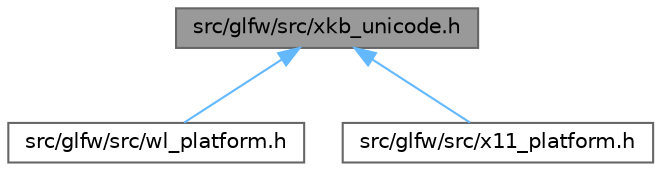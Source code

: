 digraph "src/glfw/src/xkb_unicode.h"
{
 // LATEX_PDF_SIZE
  bgcolor="transparent";
  edge [fontname=Helvetica,fontsize=10,labelfontname=Helvetica,labelfontsize=10];
  node [fontname=Helvetica,fontsize=10,shape=box,height=0.2,width=0.4];
  Node1 [id="Node000001",label="src/glfw/src/xkb_unicode.h",height=0.2,width=0.4,color="gray40", fillcolor="grey60", style="filled", fontcolor="black",tooltip=" "];
  Node1 -> Node2 [id="edge1_Node000001_Node000002",dir="back",color="steelblue1",style="solid",tooltip=" "];
  Node2 [id="Node000002",label="src/glfw/src/wl_platform.h",height=0.2,width=0.4,color="grey40", fillcolor="white", style="filled",URL="$wl__platform_8h.html",tooltip=" "];
  Node1 -> Node3 [id="edge2_Node000001_Node000003",dir="back",color="steelblue1",style="solid",tooltip=" "];
  Node3 [id="Node000003",label="src/glfw/src/x11_platform.h",height=0.2,width=0.4,color="grey40", fillcolor="white", style="filled",URL="$x11__platform_8h.html",tooltip=" "];
}
